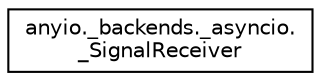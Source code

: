 digraph "Graphical Class Hierarchy"
{
 // LATEX_PDF_SIZE
  edge [fontname="Helvetica",fontsize="10",labelfontname="Helvetica",labelfontsize="10"];
  node [fontname="Helvetica",fontsize="10",shape=record];
  rankdir="LR";
  Node0 [label="anyio._backends._asyncio.\l_SignalReceiver",height=0.2,width=0.4,color="black", fillcolor="white", style="filled",URL="$classanyio_1_1__backends_1_1__asyncio_1_1__SignalReceiver.html",tooltip=" "];
}

